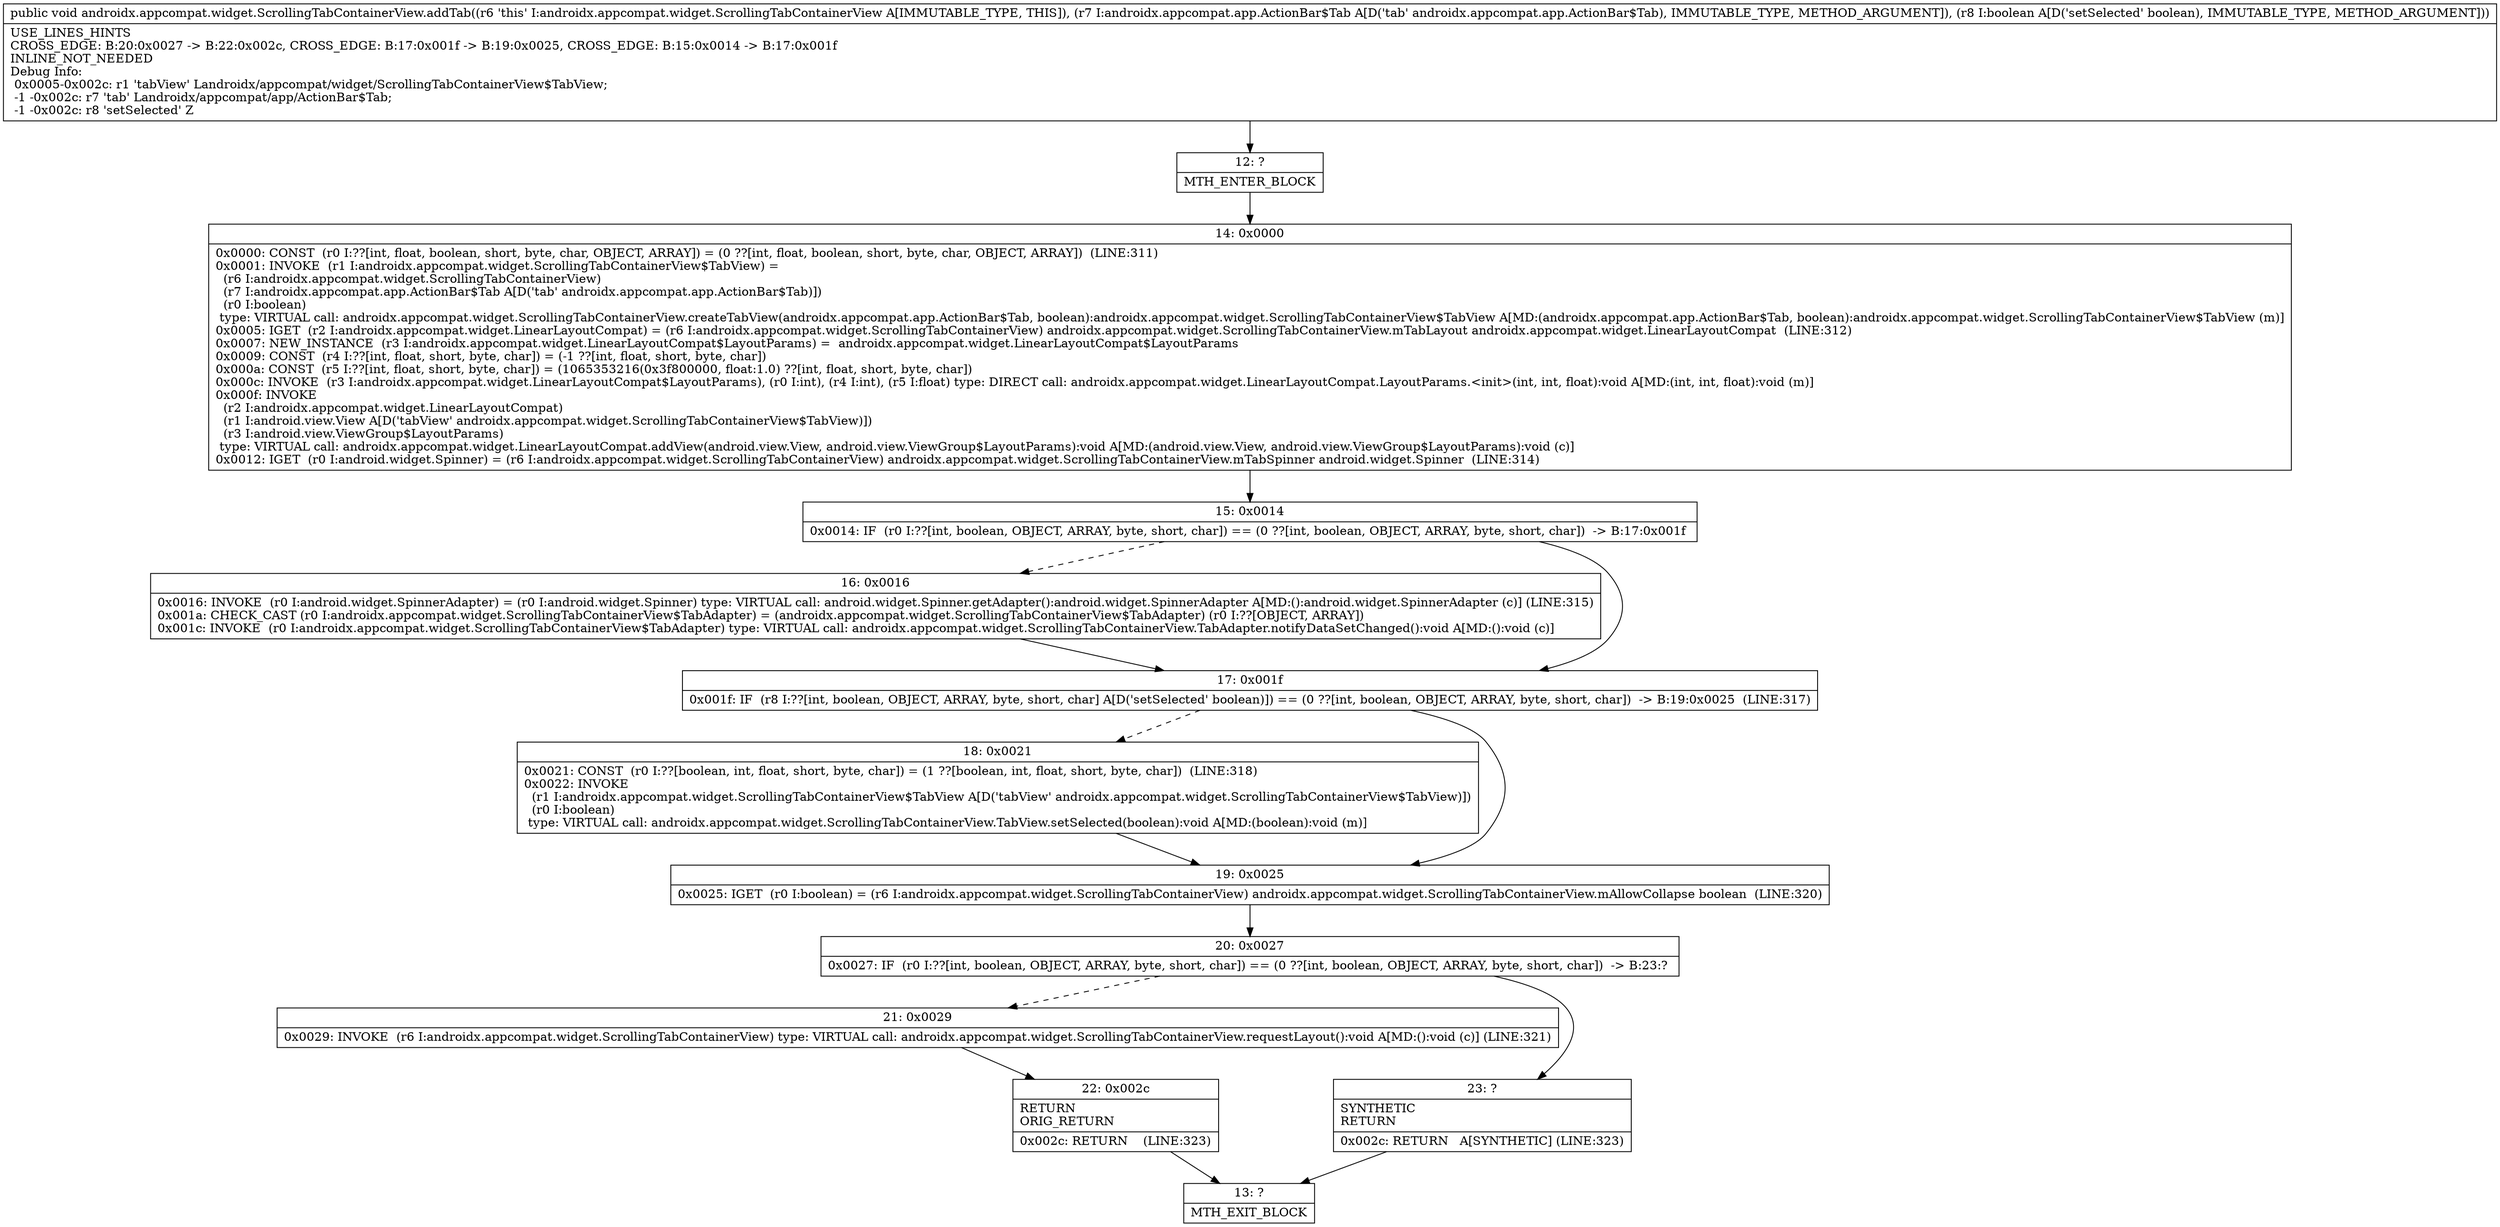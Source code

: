 digraph "CFG forandroidx.appcompat.widget.ScrollingTabContainerView.addTab(Landroidx\/appcompat\/app\/ActionBar$Tab;Z)V" {
Node_12 [shape=record,label="{12\:\ ?|MTH_ENTER_BLOCK\l}"];
Node_14 [shape=record,label="{14\:\ 0x0000|0x0000: CONST  (r0 I:??[int, float, boolean, short, byte, char, OBJECT, ARRAY]) = (0 ??[int, float, boolean, short, byte, char, OBJECT, ARRAY])  (LINE:311)\l0x0001: INVOKE  (r1 I:androidx.appcompat.widget.ScrollingTabContainerView$TabView) = \l  (r6 I:androidx.appcompat.widget.ScrollingTabContainerView)\l  (r7 I:androidx.appcompat.app.ActionBar$Tab A[D('tab' androidx.appcompat.app.ActionBar$Tab)])\l  (r0 I:boolean)\l type: VIRTUAL call: androidx.appcompat.widget.ScrollingTabContainerView.createTabView(androidx.appcompat.app.ActionBar$Tab, boolean):androidx.appcompat.widget.ScrollingTabContainerView$TabView A[MD:(androidx.appcompat.app.ActionBar$Tab, boolean):androidx.appcompat.widget.ScrollingTabContainerView$TabView (m)]\l0x0005: IGET  (r2 I:androidx.appcompat.widget.LinearLayoutCompat) = (r6 I:androidx.appcompat.widget.ScrollingTabContainerView) androidx.appcompat.widget.ScrollingTabContainerView.mTabLayout androidx.appcompat.widget.LinearLayoutCompat  (LINE:312)\l0x0007: NEW_INSTANCE  (r3 I:androidx.appcompat.widget.LinearLayoutCompat$LayoutParams) =  androidx.appcompat.widget.LinearLayoutCompat$LayoutParams \l0x0009: CONST  (r4 I:??[int, float, short, byte, char]) = (\-1 ??[int, float, short, byte, char]) \l0x000a: CONST  (r5 I:??[int, float, short, byte, char]) = (1065353216(0x3f800000, float:1.0) ??[int, float, short, byte, char]) \l0x000c: INVOKE  (r3 I:androidx.appcompat.widget.LinearLayoutCompat$LayoutParams), (r0 I:int), (r4 I:int), (r5 I:float) type: DIRECT call: androidx.appcompat.widget.LinearLayoutCompat.LayoutParams.\<init\>(int, int, float):void A[MD:(int, int, float):void (m)]\l0x000f: INVOKE  \l  (r2 I:androidx.appcompat.widget.LinearLayoutCompat)\l  (r1 I:android.view.View A[D('tabView' androidx.appcompat.widget.ScrollingTabContainerView$TabView)])\l  (r3 I:android.view.ViewGroup$LayoutParams)\l type: VIRTUAL call: androidx.appcompat.widget.LinearLayoutCompat.addView(android.view.View, android.view.ViewGroup$LayoutParams):void A[MD:(android.view.View, android.view.ViewGroup$LayoutParams):void (c)]\l0x0012: IGET  (r0 I:android.widget.Spinner) = (r6 I:androidx.appcompat.widget.ScrollingTabContainerView) androidx.appcompat.widget.ScrollingTabContainerView.mTabSpinner android.widget.Spinner  (LINE:314)\l}"];
Node_15 [shape=record,label="{15\:\ 0x0014|0x0014: IF  (r0 I:??[int, boolean, OBJECT, ARRAY, byte, short, char]) == (0 ??[int, boolean, OBJECT, ARRAY, byte, short, char])  \-\> B:17:0x001f \l}"];
Node_16 [shape=record,label="{16\:\ 0x0016|0x0016: INVOKE  (r0 I:android.widget.SpinnerAdapter) = (r0 I:android.widget.Spinner) type: VIRTUAL call: android.widget.Spinner.getAdapter():android.widget.SpinnerAdapter A[MD:():android.widget.SpinnerAdapter (c)] (LINE:315)\l0x001a: CHECK_CAST (r0 I:androidx.appcompat.widget.ScrollingTabContainerView$TabAdapter) = (androidx.appcompat.widget.ScrollingTabContainerView$TabAdapter) (r0 I:??[OBJECT, ARRAY]) \l0x001c: INVOKE  (r0 I:androidx.appcompat.widget.ScrollingTabContainerView$TabAdapter) type: VIRTUAL call: androidx.appcompat.widget.ScrollingTabContainerView.TabAdapter.notifyDataSetChanged():void A[MD:():void (c)]\l}"];
Node_17 [shape=record,label="{17\:\ 0x001f|0x001f: IF  (r8 I:??[int, boolean, OBJECT, ARRAY, byte, short, char] A[D('setSelected' boolean)]) == (0 ??[int, boolean, OBJECT, ARRAY, byte, short, char])  \-\> B:19:0x0025  (LINE:317)\l}"];
Node_18 [shape=record,label="{18\:\ 0x0021|0x0021: CONST  (r0 I:??[boolean, int, float, short, byte, char]) = (1 ??[boolean, int, float, short, byte, char])  (LINE:318)\l0x0022: INVOKE  \l  (r1 I:androidx.appcompat.widget.ScrollingTabContainerView$TabView A[D('tabView' androidx.appcompat.widget.ScrollingTabContainerView$TabView)])\l  (r0 I:boolean)\l type: VIRTUAL call: androidx.appcompat.widget.ScrollingTabContainerView.TabView.setSelected(boolean):void A[MD:(boolean):void (m)]\l}"];
Node_19 [shape=record,label="{19\:\ 0x0025|0x0025: IGET  (r0 I:boolean) = (r6 I:androidx.appcompat.widget.ScrollingTabContainerView) androidx.appcompat.widget.ScrollingTabContainerView.mAllowCollapse boolean  (LINE:320)\l}"];
Node_20 [shape=record,label="{20\:\ 0x0027|0x0027: IF  (r0 I:??[int, boolean, OBJECT, ARRAY, byte, short, char]) == (0 ??[int, boolean, OBJECT, ARRAY, byte, short, char])  \-\> B:23:? \l}"];
Node_21 [shape=record,label="{21\:\ 0x0029|0x0029: INVOKE  (r6 I:androidx.appcompat.widget.ScrollingTabContainerView) type: VIRTUAL call: androidx.appcompat.widget.ScrollingTabContainerView.requestLayout():void A[MD:():void (c)] (LINE:321)\l}"];
Node_22 [shape=record,label="{22\:\ 0x002c|RETURN\lORIG_RETURN\l|0x002c: RETURN    (LINE:323)\l}"];
Node_13 [shape=record,label="{13\:\ ?|MTH_EXIT_BLOCK\l}"];
Node_23 [shape=record,label="{23\:\ ?|SYNTHETIC\lRETURN\l|0x002c: RETURN   A[SYNTHETIC] (LINE:323)\l}"];
MethodNode[shape=record,label="{public void androidx.appcompat.widget.ScrollingTabContainerView.addTab((r6 'this' I:androidx.appcompat.widget.ScrollingTabContainerView A[IMMUTABLE_TYPE, THIS]), (r7 I:androidx.appcompat.app.ActionBar$Tab A[D('tab' androidx.appcompat.app.ActionBar$Tab), IMMUTABLE_TYPE, METHOD_ARGUMENT]), (r8 I:boolean A[D('setSelected' boolean), IMMUTABLE_TYPE, METHOD_ARGUMENT]))  | USE_LINES_HINTS\lCROSS_EDGE: B:20:0x0027 \-\> B:22:0x002c, CROSS_EDGE: B:17:0x001f \-\> B:19:0x0025, CROSS_EDGE: B:15:0x0014 \-\> B:17:0x001f\lINLINE_NOT_NEEDED\lDebug Info:\l  0x0005\-0x002c: r1 'tabView' Landroidx\/appcompat\/widget\/ScrollingTabContainerView$TabView;\l  \-1 \-0x002c: r7 'tab' Landroidx\/appcompat\/app\/ActionBar$Tab;\l  \-1 \-0x002c: r8 'setSelected' Z\l}"];
MethodNode -> Node_12;Node_12 -> Node_14;
Node_14 -> Node_15;
Node_15 -> Node_16[style=dashed];
Node_15 -> Node_17;
Node_16 -> Node_17;
Node_17 -> Node_18[style=dashed];
Node_17 -> Node_19;
Node_18 -> Node_19;
Node_19 -> Node_20;
Node_20 -> Node_21[style=dashed];
Node_20 -> Node_23;
Node_21 -> Node_22;
Node_22 -> Node_13;
Node_23 -> Node_13;
}


